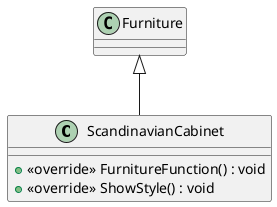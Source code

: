 @startuml
class ScandinavianCabinet {
    + <<override>> FurnitureFunction() : void
    + <<override>> ShowStyle() : void
}
Furniture <|-- ScandinavianCabinet
@enduml
